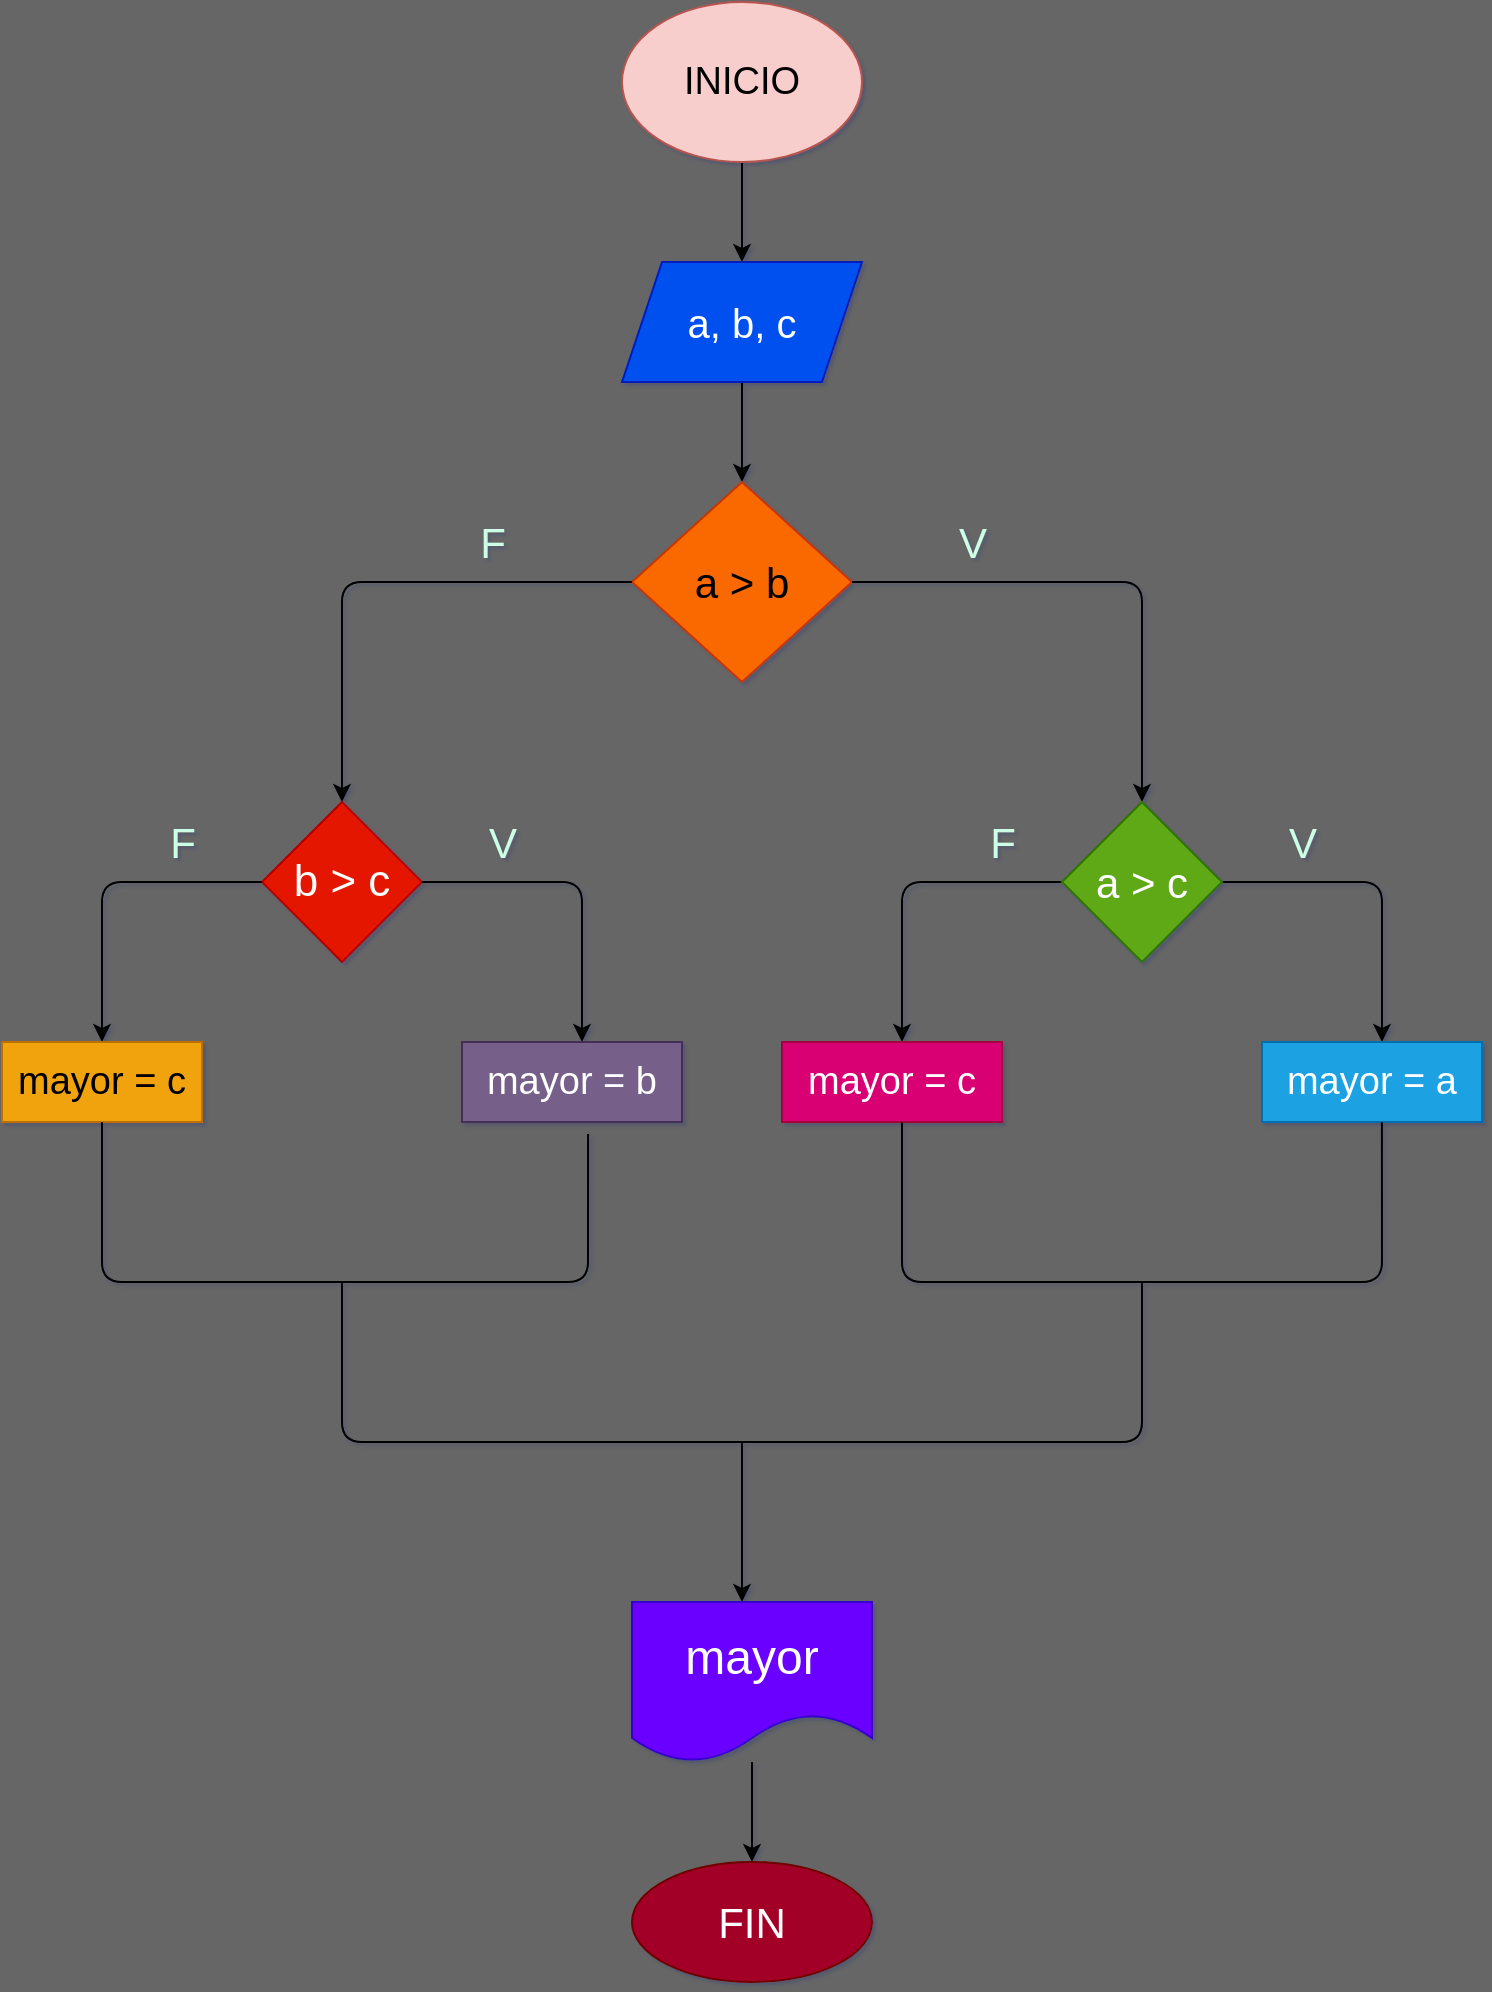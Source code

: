 <mxfile>
    <diagram id="0k6-B1LydpTovuDSnjHo" name="Página-1">
        <mxGraphModel dx="1118" dy="1959" grid="1" gridSize="10" guides="1" tooltips="1" connect="1" arrows="1" fold="1" page="1" pageScale="1" pageWidth="827" pageHeight="1169" background="#666666" math="0" shadow="1">
            <root>
                <mxCell id="0"/>
                <mxCell id="1" parent="0"/>
                <mxCell id="4" value="" style="edgeStyle=none;html=1;" edge="1" parent="1" source="2" target="3">
                    <mxGeometry relative="1" as="geometry"/>
                </mxCell>
                <mxCell id="2" value="&lt;font style=&quot;font-size: 19px&quot;&gt;INICIO&lt;/font&gt;" style="ellipse;whiteSpace=wrap;html=1;fillColor=#f8cecc;strokeColor=#b85450;" vertex="1" parent="1">
                    <mxGeometry x="340" y="-1160" width="120" height="80" as="geometry"/>
                </mxCell>
                <mxCell id="6" value="" style="edgeStyle=none;html=1;" edge="1" parent="1" source="3" target="5">
                    <mxGeometry relative="1" as="geometry"/>
                </mxCell>
                <mxCell id="3" value="&lt;font style=&quot;font-size: 20px&quot;&gt;a, b, c&lt;/font&gt;" style="shape=parallelogram;perimeter=parallelogramPerimeter;whiteSpace=wrap;html=1;fixedSize=1;fillColor=#0050ef;fontColor=#ffffff;strokeColor=#001DBC;" vertex="1" parent="1">
                    <mxGeometry x="340" y="-1030" width="120" height="60" as="geometry"/>
                </mxCell>
                <mxCell id="5" value="&lt;font style=&quot;font-size: 21px&quot;&gt;a &amp;gt; b&lt;/font&gt;" style="rhombus;whiteSpace=wrap;html=1;fillColor=#fa6800;fontColor=#000000;strokeColor=#C73500;" vertex="1" parent="1">
                    <mxGeometry x="345" y="-920" width="110" height="100" as="geometry"/>
                </mxCell>
                <mxCell id="7" value="" style="endArrow=classic;html=1;entryX=0.5;entryY=0;entryDx=0;entryDy=0;" edge="1" parent="1" target="10">
                    <mxGeometry width="50" height="50" relative="1" as="geometry">
                        <mxPoint x="455" y="-870" as="sourcePoint"/>
                        <mxPoint x="560" y="-760" as="targetPoint"/>
                        <Array as="points">
                            <mxPoint x="600" y="-870"/>
                        </Array>
                    </mxGeometry>
                </mxCell>
                <mxCell id="8" value="" style="endArrow=classic;html=1;entryX=0.5;entryY=0;entryDx=0;entryDy=0;" edge="1" parent="1" target="9">
                    <mxGeometry width="50" height="50" relative="1" as="geometry">
                        <mxPoint x="345" y="-870" as="sourcePoint"/>
                        <mxPoint x="180" y="-770" as="targetPoint"/>
                        <Array as="points">
                            <mxPoint x="200" y="-870"/>
                        </Array>
                    </mxGeometry>
                </mxCell>
                <mxCell id="9" value="&lt;font style=&quot;font-size: 22px&quot;&gt;b &amp;gt; c&lt;/font&gt;" style="rhombus;whiteSpace=wrap;html=1;fillColor=#e51400;fontColor=#ffffff;strokeColor=#B20000;" vertex="1" parent="1">
                    <mxGeometry x="160" y="-760" width="80" height="80" as="geometry"/>
                </mxCell>
                <mxCell id="11" value="" style="endArrow=classic;html=1;" edge="1" parent="1">
                    <mxGeometry width="50" height="50" relative="1" as="geometry">
                        <mxPoint x="240" y="-720" as="sourcePoint"/>
                        <mxPoint x="320" y="-640" as="targetPoint"/>
                        <Array as="points">
                            <mxPoint x="320" y="-720"/>
                        </Array>
                    </mxGeometry>
                </mxCell>
                <mxCell id="12" value="" style="endArrow=classic;html=1;" edge="1" parent="1">
                    <mxGeometry width="50" height="50" relative="1" as="geometry">
                        <mxPoint x="160" y="-720" as="sourcePoint"/>
                        <mxPoint x="80" y="-640" as="targetPoint"/>
                        <Array as="points">
                            <mxPoint x="80" y="-720"/>
                        </Array>
                    </mxGeometry>
                </mxCell>
                <mxCell id="13" value="" style="endArrow=classic;html=1;startArrow=none;" edge="1" parent="1" source="10">
                    <mxGeometry width="50" height="50" relative="1" as="geometry">
                        <mxPoint x="600" y="-720" as="sourcePoint"/>
                        <mxPoint x="720" y="-640" as="targetPoint"/>
                        <Array as="points">
                            <mxPoint x="720" y="-720"/>
                        </Array>
                    </mxGeometry>
                </mxCell>
                <mxCell id="15" value="" style="endArrow=classic;html=1;" edge="1" parent="1">
                    <mxGeometry width="50" height="50" relative="1" as="geometry">
                        <mxPoint x="560" y="-720" as="sourcePoint"/>
                        <mxPoint x="480" y="-640" as="targetPoint"/>
                        <Array as="points">
                            <mxPoint x="480" y="-720"/>
                        </Array>
                    </mxGeometry>
                </mxCell>
                <mxCell id="10" value="&lt;font style=&quot;font-size: 21px&quot;&gt;a &amp;gt; c&lt;/font&gt;" style="rhombus;whiteSpace=wrap;html=1;fillColor=#60a917;strokeColor=#2D7600;fontColor=#ffffff;" vertex="1" parent="1">
                    <mxGeometry x="560" y="-760" width="80" height="80" as="geometry"/>
                </mxCell>
                <mxCell id="17" value="&lt;font style=&quot;font-size: 19px&quot;&gt;mayor = b&lt;/font&gt;" style="rounded=0;whiteSpace=wrap;html=1;fillColor=#76608a;fontColor=#ffffff;strokeColor=#432D57;" vertex="1" parent="1">
                    <mxGeometry x="260" y="-640" width="110" height="40" as="geometry"/>
                </mxCell>
                <mxCell id="18" value="&lt;font style=&quot;font-size: 19px&quot;&gt;mayor = c&lt;/font&gt;" style="rounded=0;whiteSpace=wrap;html=1;fillColor=#f0a30a;fontColor=#000000;strokeColor=#BD7000;" vertex="1" parent="1">
                    <mxGeometry x="30" y="-640" width="100" height="40" as="geometry"/>
                </mxCell>
                <mxCell id="19" value="&lt;font style=&quot;font-size: 19px&quot;&gt;mayor = c&lt;/font&gt;" style="rounded=0;whiteSpace=wrap;html=1;fillColor=#d80073;fontColor=#ffffff;strokeColor=#A50040;" vertex="1" parent="1">
                    <mxGeometry x="420" y="-640" width="110" height="40" as="geometry"/>
                </mxCell>
                <mxCell id="20" value="&lt;font style=&quot;font-size: 19px&quot;&gt;mayor = a&lt;/font&gt;" style="rounded=0;whiteSpace=wrap;html=1;fillColor=#1ba1e2;fontColor=#ffffff;strokeColor=#006EAF;" vertex="1" parent="1">
                    <mxGeometry x="660" y="-640" width="110" height="40" as="geometry"/>
                </mxCell>
                <mxCell id="25" value="" style="endArrow=none;html=1;entryX=0.573;entryY=1.15;entryDx=0;entryDy=0;entryPerimeter=0;" edge="1" parent="1" target="17">
                    <mxGeometry width="50" height="50" relative="1" as="geometry">
                        <mxPoint x="80" y="-600" as="sourcePoint"/>
                        <mxPoint x="130" y="-650" as="targetPoint"/>
                        <Array as="points">
                            <mxPoint x="80" y="-520"/>
                            <mxPoint x="200" y="-520"/>
                            <mxPoint x="323" y="-520"/>
                        </Array>
                    </mxGeometry>
                </mxCell>
                <mxCell id="26" value="" style="endArrow=none;html=1;entryX=0.545;entryY=1;entryDx=0;entryDy=0;entryPerimeter=0;" edge="1" parent="1" target="20">
                    <mxGeometry width="50" height="50" relative="1" as="geometry">
                        <mxPoint x="480" y="-600" as="sourcePoint"/>
                        <mxPoint x="720" y="-590" as="targetPoint"/>
                        <Array as="points">
                            <mxPoint x="480" y="-520"/>
                            <mxPoint x="600" y="-520"/>
                            <mxPoint x="720" y="-520"/>
                        </Array>
                    </mxGeometry>
                </mxCell>
                <mxCell id="27" value="" style="endArrow=none;html=1;" edge="1" parent="1">
                    <mxGeometry width="50" height="50" relative="1" as="geometry">
                        <mxPoint x="200" y="-520" as="sourcePoint"/>
                        <mxPoint x="600" y="-520" as="targetPoint"/>
                        <Array as="points">
                            <mxPoint x="200" y="-440"/>
                            <mxPoint x="400" y="-440"/>
                            <mxPoint x="600" y="-440"/>
                        </Array>
                    </mxGeometry>
                </mxCell>
                <mxCell id="28" value="" style="endArrow=classic;html=1;" edge="1" parent="1">
                    <mxGeometry width="50" height="50" relative="1" as="geometry">
                        <mxPoint x="400" y="-440" as="sourcePoint"/>
                        <mxPoint x="400" y="-360" as="targetPoint"/>
                    </mxGeometry>
                </mxCell>
                <mxCell id="31" value="" style="edgeStyle=none;html=1;" edge="1" parent="1" source="29">
                    <mxGeometry relative="1" as="geometry">
                        <mxPoint x="405" y="-230" as="targetPoint"/>
                    </mxGeometry>
                </mxCell>
                <mxCell id="29" value="&lt;font style=&quot;font-size: 24px&quot;&gt;mayor&lt;/font&gt;" style="shape=document;whiteSpace=wrap;html=1;boundedLbl=1;fillColor=#6a00ff;fontColor=#ffffff;strokeColor=#3700CC;" vertex="1" parent="1">
                    <mxGeometry x="345" y="-360" width="120" height="80" as="geometry"/>
                </mxCell>
                <mxCell id="30" value="&lt;font style=&quot;font-size: 21px&quot;&gt;FIN&lt;/font&gt;" style="ellipse;whiteSpace=wrap;html=1;fillColor=#a20025;fontColor=#ffffff;strokeColor=#6F0000;" vertex="1" parent="1">
                    <mxGeometry x="345" y="-230" width="120" height="60" as="geometry"/>
                </mxCell>
                <mxCell id="33" value="V" style="text;html=1;resizable=0;autosize=1;align=center;verticalAlign=middle;points=[];fillColor=none;strokeColor=none;rounded=0;fontSize=21;fontColor=#CCFFE6;" vertex="1" parent="1">
                    <mxGeometry x="500" y="-905" width="30" height="30" as="geometry"/>
                </mxCell>
                <mxCell id="34" value="F" style="text;html=1;resizable=0;autosize=1;align=center;verticalAlign=middle;points=[];fillColor=none;strokeColor=none;rounded=0;fontSize=21;fontColor=#CCFFE6;" vertex="1" parent="1">
                    <mxGeometry x="105" y="-755" width="30" height="30" as="geometry"/>
                </mxCell>
                <mxCell id="35" value="V" style="text;html=1;resizable=0;autosize=1;align=center;verticalAlign=middle;points=[];fillColor=none;strokeColor=none;rounded=0;fontSize=21;fontColor=#CCFFE6;" vertex="1" parent="1">
                    <mxGeometry x="265" y="-755" width="30" height="30" as="geometry"/>
                </mxCell>
                <mxCell id="36" value="F" style="text;html=1;resizable=0;autosize=1;align=center;verticalAlign=middle;points=[];fillColor=none;strokeColor=none;rounded=0;fontSize=21;fontColor=#CCFFE6;" vertex="1" parent="1">
                    <mxGeometry x="515" y="-755" width="30" height="30" as="geometry"/>
                </mxCell>
                <mxCell id="37" value="F" style="text;html=1;resizable=0;autosize=1;align=center;verticalAlign=middle;points=[];fillColor=none;strokeColor=none;rounded=0;fontSize=21;fontColor=#CCFFE6;" vertex="1" parent="1">
                    <mxGeometry x="260" y="-905" width="30" height="30" as="geometry"/>
                </mxCell>
                <mxCell id="38" value="V" style="text;html=1;resizable=0;autosize=1;align=center;verticalAlign=middle;points=[];fillColor=none;strokeColor=none;rounded=0;fontSize=21;fontColor=#CCFFE6;" vertex="1" parent="1">
                    <mxGeometry x="665" y="-755" width="30" height="30" as="geometry"/>
                </mxCell>
            </root>
        </mxGraphModel>
    </diagram>
</mxfile>